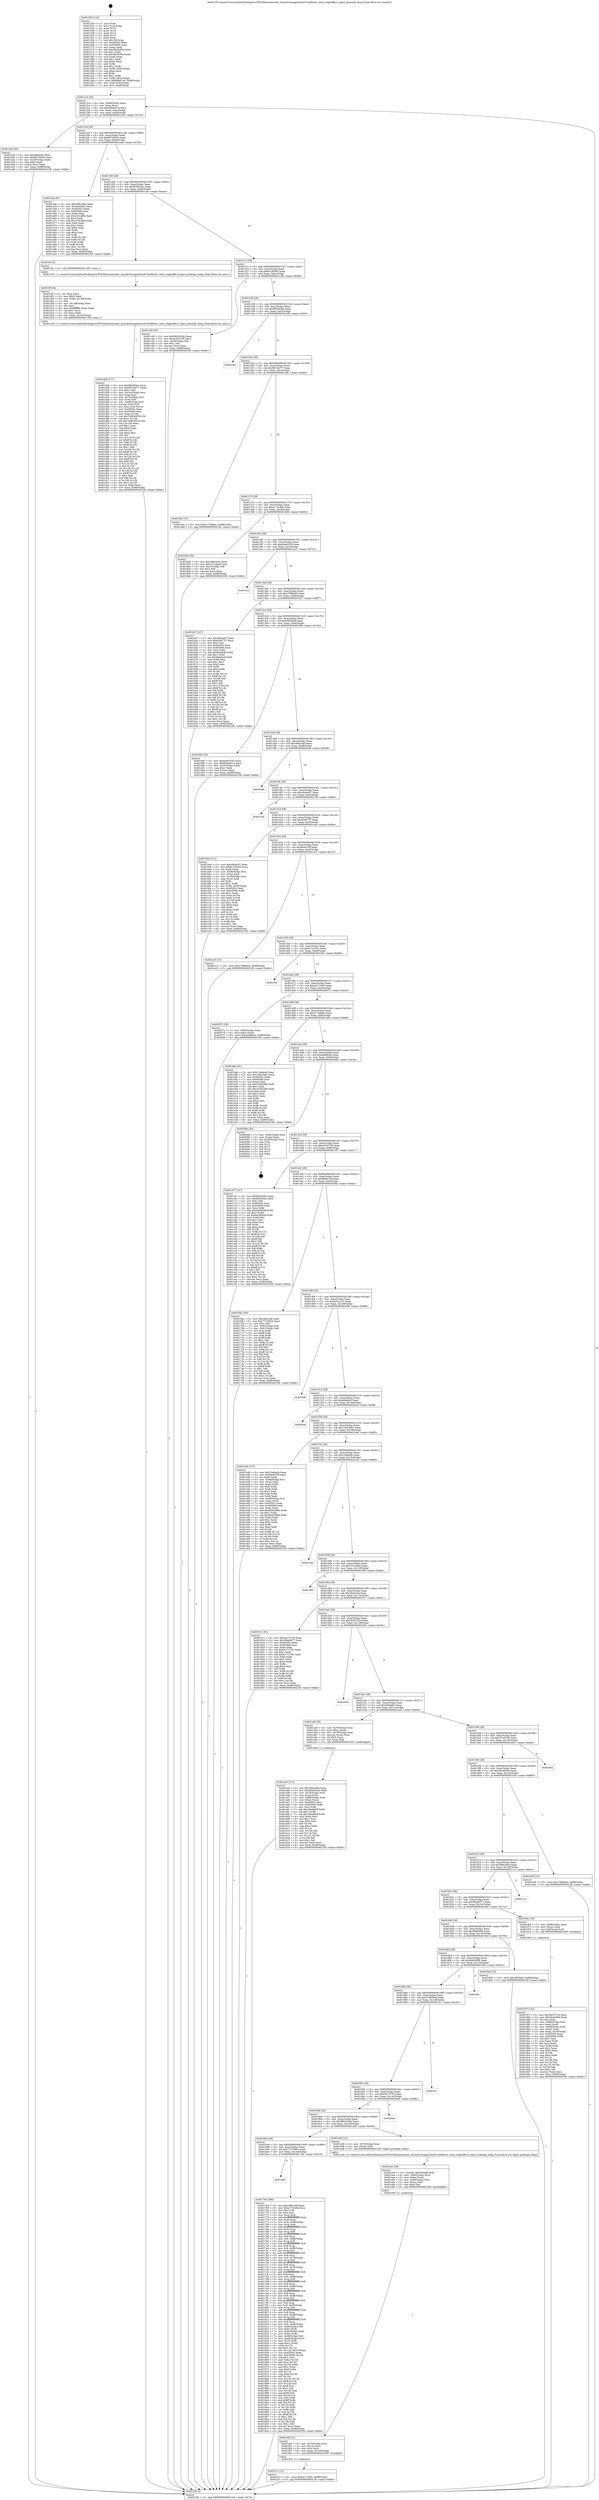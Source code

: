 digraph "0x401250" {
  label = "0x401250 (/mnt/c/Users/mathe/Desktop/tcc/POCII/binaries/extr_linuxdriversgpudrmi915selftests..intel_ringbuffer.h_inject_preempt_hang_Final-ollvm.out::main(0))"
  labelloc = "t"
  node[shape=record]

  Entry [label="",width=0.3,height=0.3,shape=circle,fillcolor=black,style=filled]
  "0x4012c4" [label="{
     0x4012c4 [32]\l
     | [instrs]\l
     &nbsp;&nbsp;0x4012c4 \<+6\>: mov -0x98(%rbp),%eax\l
     &nbsp;&nbsp;0x4012ca \<+2\>: mov %eax,%ecx\l
     &nbsp;&nbsp;0x4012cc \<+6\>: sub $0x826da014,%ecx\l
     &nbsp;&nbsp;0x4012d2 \<+6\>: mov %eax,-0xac(%rbp)\l
     &nbsp;&nbsp;0x4012d8 \<+6\>: mov %ecx,-0xb0(%rbp)\l
     &nbsp;&nbsp;0x4012de \<+6\>: je 0000000000401a30 \<main+0x7e0\>\l
  }"]
  "0x401a30" [label="{
     0x401a30 [30]\l
     | [instrs]\l
     &nbsp;&nbsp;0x401a30 \<+5\>: mov $0xa6ba6a2,%eax\l
     &nbsp;&nbsp;0x401a35 \<+5\>: mov $0x867d5624,%ecx\l
     &nbsp;&nbsp;0x401a3a \<+3\>: mov -0x30(%rbp),%edx\l
     &nbsp;&nbsp;0x401a3d \<+3\>: cmp $0x0,%edx\l
     &nbsp;&nbsp;0x401a40 \<+3\>: cmove %ecx,%eax\l
     &nbsp;&nbsp;0x401a43 \<+6\>: mov %eax,-0x98(%rbp)\l
     &nbsp;&nbsp;0x401a49 \<+5\>: jmp 00000000004021fb \<main+0xfab\>\l
  }"]
  "0x4012e4" [label="{
     0x4012e4 [28]\l
     | [instrs]\l
     &nbsp;&nbsp;0x4012e4 \<+5\>: jmp 00000000004012e9 \<main+0x99\>\l
     &nbsp;&nbsp;0x4012e9 \<+6\>: mov -0xac(%rbp),%eax\l
     &nbsp;&nbsp;0x4012ef \<+5\>: sub $0x867d5624,%eax\l
     &nbsp;&nbsp;0x4012f4 \<+6\>: mov %eax,-0xb4(%rbp)\l
     &nbsp;&nbsp;0x4012fa \<+6\>: je 0000000000401a4e \<main+0x7fe\>\l
  }"]
  Exit [label="",width=0.3,height=0.3,shape=circle,fillcolor=black,style=filled,peripheries=2]
  "0x401a4e" [label="{
     0x401a4e [91]\l
     | [instrs]\l
     &nbsp;&nbsp;0x401a4e \<+5\>: mov $0x396ca9de,%eax\l
     &nbsp;&nbsp;0x401a53 \<+5\>: mov $0x2fcbef42,%ecx\l
     &nbsp;&nbsp;0x401a58 \<+7\>: mov 0x40505c,%edx\l
     &nbsp;&nbsp;0x401a5f \<+7\>: mov 0x405060,%esi\l
     &nbsp;&nbsp;0x401a66 \<+2\>: mov %edx,%edi\l
     &nbsp;&nbsp;0x401a68 \<+6\>: sub $0x310c4f94,%edi\l
     &nbsp;&nbsp;0x401a6e \<+3\>: sub $0x1,%edi\l
     &nbsp;&nbsp;0x401a71 \<+6\>: add $0x310c4f94,%edi\l
     &nbsp;&nbsp;0x401a77 \<+3\>: imul %edi,%edx\l
     &nbsp;&nbsp;0x401a7a \<+3\>: and $0x1,%edx\l
     &nbsp;&nbsp;0x401a7d \<+3\>: cmp $0x0,%edx\l
     &nbsp;&nbsp;0x401a80 \<+4\>: sete %r8b\l
     &nbsp;&nbsp;0x401a84 \<+3\>: cmp $0xa,%esi\l
     &nbsp;&nbsp;0x401a87 \<+4\>: setl %r9b\l
     &nbsp;&nbsp;0x401a8b \<+3\>: mov %r8b,%r10b\l
     &nbsp;&nbsp;0x401a8e \<+3\>: and %r9b,%r10b\l
     &nbsp;&nbsp;0x401a91 \<+3\>: xor %r9b,%r8b\l
     &nbsp;&nbsp;0x401a94 \<+3\>: or %r8b,%r10b\l
     &nbsp;&nbsp;0x401a97 \<+4\>: test $0x1,%r10b\l
     &nbsp;&nbsp;0x401a9b \<+3\>: cmovne %ecx,%eax\l
     &nbsp;&nbsp;0x401a9e \<+6\>: mov %eax,-0x98(%rbp)\l
     &nbsp;&nbsp;0x401aa4 \<+5\>: jmp 00000000004021fb \<main+0xfab\>\l
  }"]
  "0x401300" [label="{
     0x401300 [28]\l
     | [instrs]\l
     &nbsp;&nbsp;0x401300 \<+5\>: jmp 0000000000401305 \<main+0xb5\>\l
     &nbsp;&nbsp;0x401305 \<+6\>: mov -0xac(%rbp),%eax\l
     &nbsp;&nbsp;0x40130b \<+5\>: sub $0x8c6425ac,%eax\l
     &nbsp;&nbsp;0x401310 \<+6\>: mov %eax,-0xb8(%rbp)\l
     &nbsp;&nbsp;0x401316 \<+6\>: je 0000000000401cfa \<main+0xaaa\>\l
  }"]
  "0x401f12" [label="{
     0x401f12 [15]\l
     | [instrs]\l
     &nbsp;&nbsp;0x401f12 \<+10\>: movl $0xe217c9a5,-0x98(%rbp)\l
     &nbsp;&nbsp;0x401f1c \<+5\>: jmp 00000000004021fb \<main+0xfab\>\l
  }"]
  "0x401cfa" [label="{
     0x401cfa [5]\l
     | [instrs]\l
     &nbsp;&nbsp;0x401cfa \<+5\>: call 0000000000401160 \<next_i\>\l
     | [calls]\l
     &nbsp;&nbsp;0x401160 \{1\} (/mnt/c/Users/mathe/Desktop/tcc/POCII/binaries/extr_linuxdriversgpudrmi915selftests..intel_ringbuffer.h_inject_preempt_hang_Final-ollvm.out::next_i)\l
  }"]
  "0x40131c" [label="{
     0x40131c [28]\l
     | [instrs]\l
     &nbsp;&nbsp;0x40131c \<+5\>: jmp 0000000000401321 \<main+0xd1\>\l
     &nbsp;&nbsp;0x401321 \<+6\>: mov -0xac(%rbp),%eax\l
     &nbsp;&nbsp;0x401327 \<+5\>: sub $0x8c70b305,%eax\l
     &nbsp;&nbsp;0x40132c \<+6\>: mov %eax,-0xbc(%rbp)\l
     &nbsp;&nbsp;0x401332 \<+6\>: je 0000000000401c49 \<main+0x9f9\>\l
  }"]
  "0x401efd" [label="{
     0x401efd [21]\l
     | [instrs]\l
     &nbsp;&nbsp;0x401efd \<+4\>: mov -0x70(%rbp),%rcx\l
     &nbsp;&nbsp;0x401f01 \<+3\>: mov (%rcx),%rcx\l
     &nbsp;&nbsp;0x401f04 \<+3\>: mov %rcx,%rdi\l
     &nbsp;&nbsp;0x401f07 \<+6\>: mov %eax,-0x150(%rbp)\l
     &nbsp;&nbsp;0x401f0d \<+5\>: call 0000000000401030 \<free@plt\>\l
     | [calls]\l
     &nbsp;&nbsp;0x401030 \{1\} (unknown)\l
  }"]
  "0x401c49" [label="{
     0x401c49 [30]\l
     | [instrs]\l
     &nbsp;&nbsp;0x401c49 \<+5\>: mov $0x580242bb,%eax\l
     &nbsp;&nbsp;0x401c4e \<+5\>: mov $0xec91b736,%ecx\l
     &nbsp;&nbsp;0x401c53 \<+3\>: mov -0x29(%rbp),%dl\l
     &nbsp;&nbsp;0x401c56 \<+3\>: test $0x1,%dl\l
     &nbsp;&nbsp;0x401c59 \<+3\>: cmovne %ecx,%eax\l
     &nbsp;&nbsp;0x401c5c \<+6\>: mov %eax,-0x98(%rbp)\l
     &nbsp;&nbsp;0x401c62 \<+5\>: jmp 00000000004021fb \<main+0xfab\>\l
  }"]
  "0x401338" [label="{
     0x401338 [28]\l
     | [instrs]\l
     &nbsp;&nbsp;0x401338 \<+5\>: jmp 000000000040133d \<main+0xed\>\l
     &nbsp;&nbsp;0x40133d \<+6\>: mov -0xac(%rbp),%eax\l
     &nbsp;&nbsp;0x401343 \<+5\>: sub $0x8f0292be,%eax\l
     &nbsp;&nbsp;0x401348 \<+6\>: mov %eax,-0xc0(%rbp)\l
     &nbsp;&nbsp;0x40134e \<+6\>: je 0000000000402180 \<main+0xf30\>\l
  }"]
  "0x401ee0" [label="{
     0x401ee0 [29]\l
     | [instrs]\l
     &nbsp;&nbsp;0x401ee0 \<+10\>: movabs $0x4030d6,%rdi\l
     &nbsp;&nbsp;0x401eea \<+4\>: mov -0x60(%rbp),%rcx\l
     &nbsp;&nbsp;0x401eee \<+2\>: mov %eax,(%rcx)\l
     &nbsp;&nbsp;0x401ef0 \<+4\>: mov -0x60(%rbp),%rcx\l
     &nbsp;&nbsp;0x401ef4 \<+2\>: mov (%rcx),%esi\l
     &nbsp;&nbsp;0x401ef6 \<+2\>: mov $0x0,%al\l
     &nbsp;&nbsp;0x401ef8 \<+5\>: call 0000000000401040 \<printf@plt\>\l
     | [calls]\l
     &nbsp;&nbsp;0x401040 \{1\} (unknown)\l
  }"]
  "0x402180" [label="{
     0x402180\l
  }", style=dashed]
  "0x401354" [label="{
     0x401354 [28]\l
     | [instrs]\l
     &nbsp;&nbsp;0x401354 \<+5\>: jmp 0000000000401359 \<main+0x109\>\l
     &nbsp;&nbsp;0x401359 \<+6\>: mov -0xac(%rbp),%eax\l
     &nbsp;&nbsp;0x40135f \<+5\>: sub $0x987cb077,%eax\l
     &nbsp;&nbsp;0x401364 \<+6\>: mov %eax,-0xc4(%rbp)\l
     &nbsp;&nbsp;0x40136a \<+6\>: je 0000000000401ddc \<main+0xb8c\>\l
  }"]
  "0x401d2b" [label="{
     0x401d2b [177]\l
     | [instrs]\l
     &nbsp;&nbsp;0x401d2b \<+5\>: mov $0x8f0292be,%ecx\l
     &nbsp;&nbsp;0x401d30 \<+5\>: mov $0x987cb077,%edx\l
     &nbsp;&nbsp;0x401d35 \<+3\>: mov $0x1,%dil\l
     &nbsp;&nbsp;0x401d38 \<+6\>: mov -0x14c(%rbp),%esi\l
     &nbsp;&nbsp;0x401d3e \<+3\>: imul %eax,%esi\l
     &nbsp;&nbsp;0x401d41 \<+4\>: mov -0x70(%rbp),%r8\l
     &nbsp;&nbsp;0x401d45 \<+3\>: mov (%r8),%r8\l
     &nbsp;&nbsp;0x401d48 \<+4\>: mov -0x68(%rbp),%r9\l
     &nbsp;&nbsp;0x401d4c \<+3\>: movslq (%r9),%r9\l
     &nbsp;&nbsp;0x401d4f \<+4\>: mov %esi,(%r8,%r9,4)\l
     &nbsp;&nbsp;0x401d53 \<+7\>: mov 0x40505c,%eax\l
     &nbsp;&nbsp;0x401d5a \<+7\>: mov 0x405060,%esi\l
     &nbsp;&nbsp;0x401d61 \<+3\>: mov %eax,%r10d\l
     &nbsp;&nbsp;0x401d64 \<+7\>: sub $0x7e8fc49f,%r10d\l
     &nbsp;&nbsp;0x401d6b \<+4\>: sub $0x1,%r10d\l
     &nbsp;&nbsp;0x401d6f \<+7\>: add $0x7e8fc49f,%r10d\l
     &nbsp;&nbsp;0x401d76 \<+4\>: imul %r10d,%eax\l
     &nbsp;&nbsp;0x401d7a \<+3\>: and $0x1,%eax\l
     &nbsp;&nbsp;0x401d7d \<+3\>: cmp $0x0,%eax\l
     &nbsp;&nbsp;0x401d80 \<+4\>: sete %r11b\l
     &nbsp;&nbsp;0x401d84 \<+3\>: cmp $0xa,%esi\l
     &nbsp;&nbsp;0x401d87 \<+3\>: setl %bl\l
     &nbsp;&nbsp;0x401d8a \<+3\>: mov %r11b,%r14b\l
     &nbsp;&nbsp;0x401d8d \<+4\>: xor $0xff,%r14b\l
     &nbsp;&nbsp;0x401d91 \<+3\>: mov %bl,%r15b\l
     &nbsp;&nbsp;0x401d94 \<+4\>: xor $0xff,%r15b\l
     &nbsp;&nbsp;0x401d98 \<+4\>: xor $0x1,%dil\l
     &nbsp;&nbsp;0x401d9c \<+3\>: mov %r14b,%r12b\l
     &nbsp;&nbsp;0x401d9f \<+4\>: and $0xff,%r12b\l
     &nbsp;&nbsp;0x401da3 \<+3\>: and %dil,%r11b\l
     &nbsp;&nbsp;0x401da6 \<+3\>: mov %r15b,%r13b\l
     &nbsp;&nbsp;0x401da9 \<+4\>: and $0xff,%r13b\l
     &nbsp;&nbsp;0x401dad \<+3\>: and %dil,%bl\l
     &nbsp;&nbsp;0x401db0 \<+3\>: or %r11b,%r12b\l
     &nbsp;&nbsp;0x401db3 \<+3\>: or %bl,%r13b\l
     &nbsp;&nbsp;0x401db6 \<+3\>: xor %r13b,%r12b\l
     &nbsp;&nbsp;0x401db9 \<+3\>: or %r15b,%r14b\l
     &nbsp;&nbsp;0x401dbc \<+4\>: xor $0xff,%r14b\l
     &nbsp;&nbsp;0x401dc0 \<+4\>: or $0x1,%dil\l
     &nbsp;&nbsp;0x401dc4 \<+3\>: and %dil,%r14b\l
     &nbsp;&nbsp;0x401dc7 \<+3\>: or %r14b,%r12b\l
     &nbsp;&nbsp;0x401dca \<+4\>: test $0x1,%r12b\l
     &nbsp;&nbsp;0x401dce \<+3\>: cmovne %edx,%ecx\l
     &nbsp;&nbsp;0x401dd1 \<+6\>: mov %ecx,-0x98(%rbp)\l
     &nbsp;&nbsp;0x401dd7 \<+5\>: jmp 00000000004021fb \<main+0xfab\>\l
  }"]
  "0x401ddc" [label="{
     0x401ddc [15]\l
     | [instrs]\l
     &nbsp;&nbsp;0x401ddc \<+10\>: movl $0xe77ddbdc,-0x98(%rbp)\l
     &nbsp;&nbsp;0x401de6 \<+5\>: jmp 00000000004021fb \<main+0xfab\>\l
  }"]
  "0x401370" [label="{
     0x401370 [28]\l
     | [instrs]\l
     &nbsp;&nbsp;0x401370 \<+5\>: jmp 0000000000401375 \<main+0x125\>\l
     &nbsp;&nbsp;0x401375 \<+6\>: mov -0xac(%rbp),%eax\l
     &nbsp;&nbsp;0x40137b \<+5\>: sub $0xa170c49e,%eax\l
     &nbsp;&nbsp;0x401380 \<+6\>: mov %eax,-0xc8(%rbp)\l
     &nbsp;&nbsp;0x401386 \<+6\>: je 00000000004018d2 \<main+0x682\>\l
  }"]
  "0x401cff" [label="{
     0x401cff [44]\l
     | [instrs]\l
     &nbsp;&nbsp;0x401cff \<+2\>: xor %ecx,%ecx\l
     &nbsp;&nbsp;0x401d01 \<+5\>: mov $0x2,%edx\l
     &nbsp;&nbsp;0x401d06 \<+6\>: mov %edx,-0x148(%rbp)\l
     &nbsp;&nbsp;0x401d0c \<+1\>: cltd\l
     &nbsp;&nbsp;0x401d0d \<+6\>: mov -0x148(%rbp),%esi\l
     &nbsp;&nbsp;0x401d13 \<+2\>: idiv %esi\l
     &nbsp;&nbsp;0x401d15 \<+6\>: imul $0xfffffffe,%edx,%edx\l
     &nbsp;&nbsp;0x401d1b \<+3\>: sub $0x1,%ecx\l
     &nbsp;&nbsp;0x401d1e \<+2\>: sub %ecx,%edx\l
     &nbsp;&nbsp;0x401d20 \<+6\>: mov %edx,-0x14c(%rbp)\l
     &nbsp;&nbsp;0x401d26 \<+5\>: call 0000000000401160 \<next_i\>\l
     | [calls]\l
     &nbsp;&nbsp;0x401160 \{1\} (/mnt/c/Users/mathe/Desktop/tcc/POCII/binaries/extr_linuxdriversgpudrmi915selftests..intel_ringbuffer.h_inject_preempt_hang_Final-ollvm.out::next_i)\l
  }"]
  "0x4018d2" [label="{
     0x4018d2 [30]\l
     | [instrs]\l
     &nbsp;&nbsp;0x4018d2 \<+5\>: mov $0x1fb4ce3a,%eax\l
     &nbsp;&nbsp;0x4018d7 \<+5\>: mov $0x1b7cada2,%ecx\l
     &nbsp;&nbsp;0x4018dc \<+3\>: mov -0x31(%rbp),%dl\l
     &nbsp;&nbsp;0x4018df \<+3\>: test $0x1,%dl\l
     &nbsp;&nbsp;0x4018e2 \<+3\>: cmovne %ecx,%eax\l
     &nbsp;&nbsp;0x4018e5 \<+6\>: mov %eax,-0x98(%rbp)\l
     &nbsp;&nbsp;0x4018eb \<+5\>: jmp 00000000004021fb \<main+0xfab\>\l
  }"]
  "0x40138c" [label="{
     0x40138c [28]\l
     | [instrs]\l
     &nbsp;&nbsp;0x40138c \<+5\>: jmp 0000000000401391 \<main+0x141\>\l
     &nbsp;&nbsp;0x401391 \<+6\>: mov -0xac(%rbp),%eax\l
     &nbsp;&nbsp;0x401397 \<+5\>: sub $0xac8e3330,%eax\l
     &nbsp;&nbsp;0x40139c \<+6\>: mov %eax,-0xcc(%rbp)\l
     &nbsp;&nbsp;0x4013a2 \<+6\>: je 0000000000401a12 \<main+0x7c2\>\l
  }"]
  "0x401ac6" [label="{
     0x401ac6 [114]\l
     | [instrs]\l
     &nbsp;&nbsp;0x401ac6 \<+5\>: mov $0x396ca9de,%ecx\l
     &nbsp;&nbsp;0x401acb \<+5\>: mov $0x38cb6424,%edx\l
     &nbsp;&nbsp;0x401ad0 \<+4\>: mov -0x70(%rbp),%rdi\l
     &nbsp;&nbsp;0x401ad4 \<+3\>: mov %rax,(%rdi)\l
     &nbsp;&nbsp;0x401ad7 \<+4\>: mov -0x68(%rbp),%rax\l
     &nbsp;&nbsp;0x401adb \<+6\>: movl $0x0,(%rax)\l
     &nbsp;&nbsp;0x401ae1 \<+7\>: mov 0x40505c,%esi\l
     &nbsp;&nbsp;0x401ae8 \<+8\>: mov 0x405060,%r8d\l
     &nbsp;&nbsp;0x401af0 \<+3\>: mov %esi,%r9d\l
     &nbsp;&nbsp;0x401af3 \<+7\>: add $0x18ee840f,%r9d\l
     &nbsp;&nbsp;0x401afa \<+4\>: sub $0x1,%r9d\l
     &nbsp;&nbsp;0x401afe \<+7\>: sub $0x18ee840f,%r9d\l
     &nbsp;&nbsp;0x401b05 \<+4\>: imul %r9d,%esi\l
     &nbsp;&nbsp;0x401b09 \<+3\>: and $0x1,%esi\l
     &nbsp;&nbsp;0x401b0c \<+3\>: cmp $0x0,%esi\l
     &nbsp;&nbsp;0x401b0f \<+4\>: sete %r10b\l
     &nbsp;&nbsp;0x401b13 \<+4\>: cmp $0xa,%r8d\l
     &nbsp;&nbsp;0x401b17 \<+4\>: setl %r11b\l
     &nbsp;&nbsp;0x401b1b \<+3\>: mov %r10b,%bl\l
     &nbsp;&nbsp;0x401b1e \<+3\>: and %r11b,%bl\l
     &nbsp;&nbsp;0x401b21 \<+3\>: xor %r11b,%r10b\l
     &nbsp;&nbsp;0x401b24 \<+3\>: or %r10b,%bl\l
     &nbsp;&nbsp;0x401b27 \<+3\>: test $0x1,%bl\l
     &nbsp;&nbsp;0x401b2a \<+3\>: cmovne %edx,%ecx\l
     &nbsp;&nbsp;0x401b2d \<+6\>: mov %ecx,-0x98(%rbp)\l
     &nbsp;&nbsp;0x401b33 \<+5\>: jmp 00000000004021fb \<main+0xfab\>\l
  }"]
  "0x401a12" [label="{
     0x401a12\l
  }", style=dashed]
  "0x4013a8" [label="{
     0x4013a8 [28]\l
     | [instrs]\l
     &nbsp;&nbsp;0x4013a8 \<+5\>: jmp 00000000004013ad \<main+0x15d\>\l
     &nbsp;&nbsp;0x4013ad \<+6\>: mov -0xac(%rbp),%eax\l
     &nbsp;&nbsp;0x4013b3 \<+5\>: sub $0xc7886a04,%eax\l
     &nbsp;&nbsp;0x4013b8 \<+6\>: mov %eax,-0xd0(%rbp)\l
     &nbsp;&nbsp;0x4013be \<+6\>: je 0000000000401b47 \<main+0x8f7\>\l
  }"]
  "0x40197f" [label="{
     0x40197f [102]\l
     | [instrs]\l
     &nbsp;&nbsp;0x40197f \<+5\>: mov $0x54e75735,%ecx\l
     &nbsp;&nbsp;0x401984 \<+5\>: mov $0x48afe568,%edx\l
     &nbsp;&nbsp;0x401989 \<+2\>: xor %esi,%esi\l
     &nbsp;&nbsp;0x40198b \<+4\>: mov -0x80(%rbp),%rdi\l
     &nbsp;&nbsp;0x40198f \<+2\>: mov %eax,(%rdi)\l
     &nbsp;&nbsp;0x401991 \<+4\>: mov -0x80(%rbp),%rdi\l
     &nbsp;&nbsp;0x401995 \<+2\>: mov (%rdi),%eax\l
     &nbsp;&nbsp;0x401997 \<+3\>: mov %eax,-0x30(%rbp)\l
     &nbsp;&nbsp;0x40199a \<+7\>: mov 0x40505c,%eax\l
     &nbsp;&nbsp;0x4019a1 \<+8\>: mov 0x405060,%r8d\l
     &nbsp;&nbsp;0x4019a9 \<+3\>: sub $0x1,%esi\l
     &nbsp;&nbsp;0x4019ac \<+3\>: mov %eax,%r9d\l
     &nbsp;&nbsp;0x4019af \<+3\>: add %esi,%r9d\l
     &nbsp;&nbsp;0x4019b2 \<+4\>: imul %r9d,%eax\l
     &nbsp;&nbsp;0x4019b6 \<+3\>: and $0x1,%eax\l
     &nbsp;&nbsp;0x4019b9 \<+3\>: cmp $0x0,%eax\l
     &nbsp;&nbsp;0x4019bc \<+4\>: sete %r10b\l
     &nbsp;&nbsp;0x4019c0 \<+4\>: cmp $0xa,%r8d\l
     &nbsp;&nbsp;0x4019c4 \<+4\>: setl %r11b\l
     &nbsp;&nbsp;0x4019c8 \<+3\>: mov %r10b,%bl\l
     &nbsp;&nbsp;0x4019cb \<+3\>: and %r11b,%bl\l
     &nbsp;&nbsp;0x4019ce \<+3\>: xor %r11b,%r10b\l
     &nbsp;&nbsp;0x4019d1 \<+3\>: or %r10b,%bl\l
     &nbsp;&nbsp;0x4019d4 \<+3\>: test $0x1,%bl\l
     &nbsp;&nbsp;0x4019d7 \<+3\>: cmovne %edx,%ecx\l
     &nbsp;&nbsp;0x4019da \<+6\>: mov %ecx,-0x98(%rbp)\l
     &nbsp;&nbsp;0x4019e0 \<+5\>: jmp 00000000004021fb \<main+0xfab\>\l
  }"]
  "0x401b47" [label="{
     0x401b47 [147]\l
     | [instrs]\l
     &nbsp;&nbsp;0x401b47 \<+5\>: mov $0xcfe0ac67,%eax\l
     &nbsp;&nbsp;0x401b4c \<+5\>: mov $0xd2fe77f7,%ecx\l
     &nbsp;&nbsp;0x401b51 \<+2\>: mov $0x1,%dl\l
     &nbsp;&nbsp;0x401b53 \<+7\>: mov 0x40505c,%esi\l
     &nbsp;&nbsp;0x401b5a \<+7\>: mov 0x405060,%edi\l
     &nbsp;&nbsp;0x401b61 \<+3\>: mov %esi,%r8d\l
     &nbsp;&nbsp;0x401b64 \<+7\>: add $0xfdee6cef,%r8d\l
     &nbsp;&nbsp;0x401b6b \<+4\>: sub $0x1,%r8d\l
     &nbsp;&nbsp;0x401b6f \<+7\>: sub $0xfdee6cef,%r8d\l
     &nbsp;&nbsp;0x401b76 \<+4\>: imul %r8d,%esi\l
     &nbsp;&nbsp;0x401b7a \<+3\>: and $0x1,%esi\l
     &nbsp;&nbsp;0x401b7d \<+3\>: cmp $0x0,%esi\l
     &nbsp;&nbsp;0x401b80 \<+4\>: sete %r9b\l
     &nbsp;&nbsp;0x401b84 \<+3\>: cmp $0xa,%edi\l
     &nbsp;&nbsp;0x401b87 \<+4\>: setl %r10b\l
     &nbsp;&nbsp;0x401b8b \<+3\>: mov %r9b,%r11b\l
     &nbsp;&nbsp;0x401b8e \<+4\>: xor $0xff,%r11b\l
     &nbsp;&nbsp;0x401b92 \<+3\>: mov %r10b,%bl\l
     &nbsp;&nbsp;0x401b95 \<+3\>: xor $0xff,%bl\l
     &nbsp;&nbsp;0x401b98 \<+3\>: xor $0x1,%dl\l
     &nbsp;&nbsp;0x401b9b \<+3\>: mov %r11b,%r14b\l
     &nbsp;&nbsp;0x401b9e \<+4\>: and $0xff,%r14b\l
     &nbsp;&nbsp;0x401ba2 \<+3\>: and %dl,%r9b\l
     &nbsp;&nbsp;0x401ba5 \<+3\>: mov %bl,%r15b\l
     &nbsp;&nbsp;0x401ba8 \<+4\>: and $0xff,%r15b\l
     &nbsp;&nbsp;0x401bac \<+3\>: and %dl,%r10b\l
     &nbsp;&nbsp;0x401baf \<+3\>: or %r9b,%r14b\l
     &nbsp;&nbsp;0x401bb2 \<+3\>: or %r10b,%r15b\l
     &nbsp;&nbsp;0x401bb5 \<+3\>: xor %r15b,%r14b\l
     &nbsp;&nbsp;0x401bb8 \<+3\>: or %bl,%r11b\l
     &nbsp;&nbsp;0x401bbb \<+4\>: xor $0xff,%r11b\l
     &nbsp;&nbsp;0x401bbf \<+3\>: or $0x1,%dl\l
     &nbsp;&nbsp;0x401bc2 \<+3\>: and %dl,%r11b\l
     &nbsp;&nbsp;0x401bc5 \<+3\>: or %r11b,%r14b\l
     &nbsp;&nbsp;0x401bc8 \<+4\>: test $0x1,%r14b\l
     &nbsp;&nbsp;0x401bcc \<+3\>: cmovne %ecx,%eax\l
     &nbsp;&nbsp;0x401bcf \<+6\>: mov %eax,-0x98(%rbp)\l
     &nbsp;&nbsp;0x401bd5 \<+5\>: jmp 00000000004021fb \<main+0xfab\>\l
  }"]
  "0x4013c4" [label="{
     0x4013c4 [28]\l
     | [instrs]\l
     &nbsp;&nbsp;0x4013c4 \<+5\>: jmp 00000000004013c9 \<main+0x179\>\l
     &nbsp;&nbsp;0x4013c9 \<+6\>: mov -0xac(%rbp),%eax\l
     &nbsp;&nbsp;0x4013cf \<+5\>: sub $0xc8f2f4e9,%eax\l
     &nbsp;&nbsp;0x4013d4 \<+6\>: mov %eax,-0xd4(%rbp)\l
     &nbsp;&nbsp;0x4013da \<+6\>: je 00000000004019f4 \<main+0x7a4\>\l
  }"]
  "0x4016f0" [label="{
     0x4016f0\l
  }", style=dashed]
  "0x4019f4" [label="{
     0x4019f4 [30]\l
     | [instrs]\l
     &nbsp;&nbsp;0x4019f4 \<+5\>: mov $0xac8e3330,%eax\l
     &nbsp;&nbsp;0x4019f9 \<+5\>: mov $0x826da014,%ecx\l
     &nbsp;&nbsp;0x4019fe \<+3\>: mov -0x30(%rbp),%edx\l
     &nbsp;&nbsp;0x401a01 \<+3\>: cmp $0x1,%edx\l
     &nbsp;&nbsp;0x401a04 \<+3\>: cmovl %ecx,%eax\l
     &nbsp;&nbsp;0x401a07 \<+6\>: mov %eax,-0x98(%rbp)\l
     &nbsp;&nbsp;0x401a0d \<+5\>: jmp 00000000004021fb \<main+0xfab\>\l
  }"]
  "0x4013e0" [label="{
     0x4013e0 [28]\l
     | [instrs]\l
     &nbsp;&nbsp;0x4013e0 \<+5\>: jmp 00000000004013e5 \<main+0x195\>\l
     &nbsp;&nbsp;0x4013e5 \<+6\>: mov -0xac(%rbp),%eax\l
     &nbsp;&nbsp;0x4013eb \<+5\>: sub $0xc9fa1d4f,%eax\l
     &nbsp;&nbsp;0x4013f0 \<+6\>: mov %eax,-0xd8(%rbp)\l
     &nbsp;&nbsp;0x4013f6 \<+6\>: je 00000000004020a6 \<main+0xe56\>\l
  }"]
  "0x401764" [label="{
     0x401764 [366]\l
     | [instrs]\l
     &nbsp;&nbsp;0x401764 \<+5\>: mov $0xc9fa1d4f,%eax\l
     &nbsp;&nbsp;0x401769 \<+5\>: mov $0xa170c49e,%ecx\l
     &nbsp;&nbsp;0x40176e \<+2\>: mov $0x1,%dl\l
     &nbsp;&nbsp;0x401770 \<+2\>: xor %esi,%esi\l
     &nbsp;&nbsp;0x401772 \<+3\>: mov %rsp,%rdi\l
     &nbsp;&nbsp;0x401775 \<+4\>: add $0xfffffffffffffff0,%rdi\l
     &nbsp;&nbsp;0x401779 \<+3\>: mov %rdi,%rsp\l
     &nbsp;&nbsp;0x40177c \<+7\>: mov %rdi,-0x90(%rbp)\l
     &nbsp;&nbsp;0x401783 \<+3\>: mov %rsp,%rdi\l
     &nbsp;&nbsp;0x401786 \<+4\>: add $0xfffffffffffffff0,%rdi\l
     &nbsp;&nbsp;0x40178a \<+3\>: mov %rdi,%rsp\l
     &nbsp;&nbsp;0x40178d \<+3\>: mov %rsp,%r8\l
     &nbsp;&nbsp;0x401790 \<+4\>: add $0xfffffffffffffff0,%r8\l
     &nbsp;&nbsp;0x401794 \<+3\>: mov %r8,%rsp\l
     &nbsp;&nbsp;0x401797 \<+7\>: mov %r8,-0x88(%rbp)\l
     &nbsp;&nbsp;0x40179e \<+3\>: mov %rsp,%r8\l
     &nbsp;&nbsp;0x4017a1 \<+4\>: add $0xfffffffffffffff0,%r8\l
     &nbsp;&nbsp;0x4017a5 \<+3\>: mov %r8,%rsp\l
     &nbsp;&nbsp;0x4017a8 \<+4\>: mov %r8,-0x80(%rbp)\l
     &nbsp;&nbsp;0x4017ac \<+3\>: mov %rsp,%r8\l
     &nbsp;&nbsp;0x4017af \<+4\>: add $0xfffffffffffffff0,%r8\l
     &nbsp;&nbsp;0x4017b3 \<+3\>: mov %r8,%rsp\l
     &nbsp;&nbsp;0x4017b6 \<+4\>: mov %r8,-0x78(%rbp)\l
     &nbsp;&nbsp;0x4017ba \<+3\>: mov %rsp,%r8\l
     &nbsp;&nbsp;0x4017bd \<+4\>: add $0xfffffffffffffff0,%r8\l
     &nbsp;&nbsp;0x4017c1 \<+3\>: mov %r8,%rsp\l
     &nbsp;&nbsp;0x4017c4 \<+4\>: mov %r8,-0x70(%rbp)\l
     &nbsp;&nbsp;0x4017c8 \<+3\>: mov %rsp,%r8\l
     &nbsp;&nbsp;0x4017cb \<+4\>: add $0xfffffffffffffff0,%r8\l
     &nbsp;&nbsp;0x4017cf \<+3\>: mov %r8,%rsp\l
     &nbsp;&nbsp;0x4017d2 \<+4\>: mov %r8,-0x68(%rbp)\l
     &nbsp;&nbsp;0x4017d6 \<+3\>: mov %rsp,%r8\l
     &nbsp;&nbsp;0x4017d9 \<+4\>: add $0xfffffffffffffff0,%r8\l
     &nbsp;&nbsp;0x4017dd \<+3\>: mov %r8,%rsp\l
     &nbsp;&nbsp;0x4017e0 \<+4\>: mov %r8,-0x60(%rbp)\l
     &nbsp;&nbsp;0x4017e4 \<+3\>: mov %rsp,%r8\l
     &nbsp;&nbsp;0x4017e7 \<+4\>: add $0xfffffffffffffff0,%r8\l
     &nbsp;&nbsp;0x4017eb \<+3\>: mov %r8,%rsp\l
     &nbsp;&nbsp;0x4017ee \<+4\>: mov %r8,-0x58(%rbp)\l
     &nbsp;&nbsp;0x4017f2 \<+3\>: mov %rsp,%r8\l
     &nbsp;&nbsp;0x4017f5 \<+4\>: add $0xfffffffffffffff0,%r8\l
     &nbsp;&nbsp;0x4017f9 \<+3\>: mov %r8,%rsp\l
     &nbsp;&nbsp;0x4017fc \<+4\>: mov %r8,-0x50(%rbp)\l
     &nbsp;&nbsp;0x401800 \<+3\>: mov %rsp,%r8\l
     &nbsp;&nbsp;0x401803 \<+4\>: add $0xfffffffffffffff0,%r8\l
     &nbsp;&nbsp;0x401807 \<+3\>: mov %r8,%rsp\l
     &nbsp;&nbsp;0x40180a \<+4\>: mov %r8,-0x48(%rbp)\l
     &nbsp;&nbsp;0x40180e \<+3\>: mov %rsp,%r8\l
     &nbsp;&nbsp;0x401811 \<+4\>: add $0xfffffffffffffff0,%r8\l
     &nbsp;&nbsp;0x401815 \<+3\>: mov %r8,%rsp\l
     &nbsp;&nbsp;0x401818 \<+4\>: mov %r8,-0x40(%rbp)\l
     &nbsp;&nbsp;0x40181c \<+7\>: mov -0x90(%rbp),%r8\l
     &nbsp;&nbsp;0x401823 \<+7\>: movl $0x0,(%r8)\l
     &nbsp;&nbsp;0x40182a \<+7\>: mov -0x9c(%rbp),%r9d\l
     &nbsp;&nbsp;0x401831 \<+3\>: mov %r9d,(%rdi)\l
     &nbsp;&nbsp;0x401834 \<+7\>: mov -0x88(%rbp),%r8\l
     &nbsp;&nbsp;0x40183b \<+7\>: mov -0xa8(%rbp),%r10\l
     &nbsp;&nbsp;0x401842 \<+3\>: mov %r10,(%r8)\l
     &nbsp;&nbsp;0x401845 \<+3\>: cmpl $0x2,(%rdi)\l
     &nbsp;&nbsp;0x401848 \<+4\>: setne %r11b\l
     &nbsp;&nbsp;0x40184c \<+4\>: and $0x1,%r11b\l
     &nbsp;&nbsp;0x401850 \<+4\>: mov %r11b,-0x31(%rbp)\l
     &nbsp;&nbsp;0x401854 \<+7\>: mov 0x40505c,%ebx\l
     &nbsp;&nbsp;0x40185b \<+8\>: mov 0x405060,%r14d\l
     &nbsp;&nbsp;0x401863 \<+3\>: sub $0x1,%esi\l
     &nbsp;&nbsp;0x401866 \<+3\>: mov %ebx,%r15d\l
     &nbsp;&nbsp;0x401869 \<+3\>: add %esi,%r15d\l
     &nbsp;&nbsp;0x40186c \<+4\>: imul %r15d,%ebx\l
     &nbsp;&nbsp;0x401870 \<+3\>: and $0x1,%ebx\l
     &nbsp;&nbsp;0x401873 \<+3\>: cmp $0x0,%ebx\l
     &nbsp;&nbsp;0x401876 \<+4\>: sete %r11b\l
     &nbsp;&nbsp;0x40187a \<+4\>: cmp $0xa,%r14d\l
     &nbsp;&nbsp;0x40187e \<+4\>: setl %r12b\l
     &nbsp;&nbsp;0x401882 \<+3\>: mov %r11b,%r13b\l
     &nbsp;&nbsp;0x401885 \<+4\>: xor $0xff,%r13b\l
     &nbsp;&nbsp;0x401889 \<+3\>: mov %r12b,%sil\l
     &nbsp;&nbsp;0x40188c \<+4\>: xor $0xff,%sil\l
     &nbsp;&nbsp;0x401890 \<+3\>: xor $0x1,%dl\l
     &nbsp;&nbsp;0x401893 \<+3\>: mov %r13b,%dil\l
     &nbsp;&nbsp;0x401896 \<+4\>: and $0xff,%dil\l
     &nbsp;&nbsp;0x40189a \<+3\>: and %dl,%r11b\l
     &nbsp;&nbsp;0x40189d \<+3\>: mov %sil,%r8b\l
     &nbsp;&nbsp;0x4018a0 \<+4\>: and $0xff,%r8b\l
     &nbsp;&nbsp;0x4018a4 \<+3\>: and %dl,%r12b\l
     &nbsp;&nbsp;0x4018a7 \<+3\>: or %r11b,%dil\l
     &nbsp;&nbsp;0x4018aa \<+3\>: or %r12b,%r8b\l
     &nbsp;&nbsp;0x4018ad \<+3\>: xor %r8b,%dil\l
     &nbsp;&nbsp;0x4018b0 \<+3\>: or %sil,%r13b\l
     &nbsp;&nbsp;0x4018b3 \<+4\>: xor $0xff,%r13b\l
     &nbsp;&nbsp;0x4018b7 \<+3\>: or $0x1,%dl\l
     &nbsp;&nbsp;0x4018ba \<+3\>: and %dl,%r13b\l
     &nbsp;&nbsp;0x4018bd \<+3\>: or %r13b,%dil\l
     &nbsp;&nbsp;0x4018c0 \<+4\>: test $0x1,%dil\l
     &nbsp;&nbsp;0x4018c4 \<+3\>: cmovne %ecx,%eax\l
     &nbsp;&nbsp;0x4018c7 \<+6\>: mov %eax,-0x98(%rbp)\l
     &nbsp;&nbsp;0x4018cd \<+5\>: jmp 00000000004021fb \<main+0xfab\>\l
  }"]
  "0x4020a6" [label="{
     0x4020a6\l
  }", style=dashed]
  "0x4013fc" [label="{
     0x4013fc [28]\l
     | [instrs]\l
     &nbsp;&nbsp;0x4013fc \<+5\>: jmp 0000000000401401 \<main+0x1b1\>\l
     &nbsp;&nbsp;0x401401 \<+6\>: mov -0xac(%rbp),%eax\l
     &nbsp;&nbsp;0x401407 \<+5\>: sub $0xcfe0ac67,%eax\l
     &nbsp;&nbsp;0x40140c \<+6\>: mov %eax,-0xdc(%rbp)\l
     &nbsp;&nbsp;0x401412 \<+6\>: je 000000000040215b \<main+0xf0b\>\l
  }"]
  "0x4016d4" [label="{
     0x4016d4 [28]\l
     | [instrs]\l
     &nbsp;&nbsp;0x4016d4 \<+5\>: jmp 00000000004016d9 \<main+0x489\>\l
     &nbsp;&nbsp;0x4016d9 \<+6\>: mov -0xac(%rbp),%eax\l
     &nbsp;&nbsp;0x4016df \<+5\>: sub $0x773700b4,%eax\l
     &nbsp;&nbsp;0x4016e4 \<+6\>: mov %eax,-0x144(%rbp)\l
     &nbsp;&nbsp;0x4016ea \<+6\>: je 0000000000401764 \<main+0x514\>\l
  }"]
  "0x40215b" [label="{
     0x40215b\l
  }", style=dashed]
  "0x401418" [label="{
     0x401418 [28]\l
     | [instrs]\l
     &nbsp;&nbsp;0x401418 \<+5\>: jmp 000000000040141d \<main+0x1cd\>\l
     &nbsp;&nbsp;0x40141d \<+6\>: mov -0xac(%rbp),%eax\l
     &nbsp;&nbsp;0x401423 \<+5\>: sub $0xd2fe77f7,%eax\l
     &nbsp;&nbsp;0x401428 \<+6\>: mov %eax,-0xe0(%rbp)\l
     &nbsp;&nbsp;0x40142e \<+6\>: je 0000000000401bda \<main+0x98a\>\l
  }"]
  "0x401ed4" [label="{
     0x401ed4 [12]\l
     | [instrs]\l
     &nbsp;&nbsp;0x401ed4 \<+4\>: mov -0x70(%rbp),%rax\l
     &nbsp;&nbsp;0x401ed8 \<+3\>: mov (%rax),%rdi\l
     &nbsp;&nbsp;0x401edb \<+5\>: call 0000000000401240 \<inject_preempt_hang\>\l
     | [calls]\l
     &nbsp;&nbsp;0x401240 \{1\} (/mnt/c/Users/mathe/Desktop/tcc/POCII/binaries/extr_linuxdriversgpudrmi915selftests..intel_ringbuffer.h_inject_preempt_hang_Final-ollvm.out::inject_preempt_hang)\l
  }"]
  "0x401bda" [label="{
     0x401bda [111]\l
     | [instrs]\l
     &nbsp;&nbsp;0x401bda \<+5\>: mov $0xcfe0ac67,%eax\l
     &nbsp;&nbsp;0x401bdf \<+5\>: mov $0x8c70b305,%ecx\l
     &nbsp;&nbsp;0x401be4 \<+2\>: xor %edx,%edx\l
     &nbsp;&nbsp;0x401be6 \<+4\>: mov -0x68(%rbp),%rsi\l
     &nbsp;&nbsp;0x401bea \<+2\>: mov (%rsi),%edi\l
     &nbsp;&nbsp;0x401bec \<+4\>: mov -0x78(%rbp),%rsi\l
     &nbsp;&nbsp;0x401bf0 \<+2\>: cmp (%rsi),%edi\l
     &nbsp;&nbsp;0x401bf2 \<+4\>: setl %r8b\l
     &nbsp;&nbsp;0x401bf6 \<+4\>: and $0x1,%r8b\l
     &nbsp;&nbsp;0x401bfa \<+4\>: mov %r8b,-0x29(%rbp)\l
     &nbsp;&nbsp;0x401bfe \<+7\>: mov 0x40505c,%edi\l
     &nbsp;&nbsp;0x401c05 \<+8\>: mov 0x405060,%r9d\l
     &nbsp;&nbsp;0x401c0d \<+3\>: sub $0x1,%edx\l
     &nbsp;&nbsp;0x401c10 \<+3\>: mov %edi,%r10d\l
     &nbsp;&nbsp;0x401c13 \<+3\>: add %edx,%r10d\l
     &nbsp;&nbsp;0x401c16 \<+4\>: imul %r10d,%edi\l
     &nbsp;&nbsp;0x401c1a \<+3\>: and $0x1,%edi\l
     &nbsp;&nbsp;0x401c1d \<+3\>: cmp $0x0,%edi\l
     &nbsp;&nbsp;0x401c20 \<+4\>: sete %r8b\l
     &nbsp;&nbsp;0x401c24 \<+4\>: cmp $0xa,%r9d\l
     &nbsp;&nbsp;0x401c28 \<+4\>: setl %r11b\l
     &nbsp;&nbsp;0x401c2c \<+3\>: mov %r8b,%bl\l
     &nbsp;&nbsp;0x401c2f \<+3\>: and %r11b,%bl\l
     &nbsp;&nbsp;0x401c32 \<+3\>: xor %r11b,%r8b\l
     &nbsp;&nbsp;0x401c35 \<+3\>: or %r8b,%bl\l
     &nbsp;&nbsp;0x401c38 \<+3\>: test $0x1,%bl\l
     &nbsp;&nbsp;0x401c3b \<+3\>: cmovne %ecx,%eax\l
     &nbsp;&nbsp;0x401c3e \<+6\>: mov %eax,-0x98(%rbp)\l
     &nbsp;&nbsp;0x401c44 \<+5\>: jmp 00000000004021fb \<main+0xfab\>\l
  }"]
  "0x401434" [label="{
     0x401434 [28]\l
     | [instrs]\l
     &nbsp;&nbsp;0x401434 \<+5\>: jmp 0000000000401439 \<main+0x1e9\>\l
     &nbsp;&nbsp;0x401439 \<+6\>: mov -0xac(%rbp),%eax\l
     &nbsp;&nbsp;0x40143f \<+5\>: sub $0xdbe61f2f,%eax\l
     &nbsp;&nbsp;0x401444 \<+6\>: mov %eax,-0xe4(%rbp)\l
     &nbsp;&nbsp;0x40144a \<+6\>: je 0000000000401ec5 \<main+0xc75\>\l
  }"]
  "0x4016b8" [label="{
     0x4016b8 [28]\l
     | [instrs]\l
     &nbsp;&nbsp;0x4016b8 \<+5\>: jmp 00000000004016bd \<main+0x46d\>\l
     &nbsp;&nbsp;0x4016bd \<+6\>: mov -0xac(%rbp),%eax\l
     &nbsp;&nbsp;0x4016c3 \<+5\>: sub $0x580242bb,%eax\l
     &nbsp;&nbsp;0x4016c8 \<+6\>: mov %eax,-0x140(%rbp)\l
     &nbsp;&nbsp;0x4016ce \<+6\>: je 0000000000401ed4 \<main+0xc84\>\l
  }"]
  "0x401ec5" [label="{
     0x401ec5 [15]\l
     | [instrs]\l
     &nbsp;&nbsp;0x401ec5 \<+10\>: movl $0xc7886a04,-0x98(%rbp)\l
     &nbsp;&nbsp;0x401ecf \<+5\>: jmp 00000000004021fb \<main+0xfab\>\l
  }"]
  "0x401450" [label="{
     0x401450 [28]\l
     | [instrs]\l
     &nbsp;&nbsp;0x401450 \<+5\>: jmp 0000000000401455 \<main+0x205\>\l
     &nbsp;&nbsp;0x401455 \<+6\>: mov -0xac(%rbp),%eax\l
     &nbsp;&nbsp;0x40145b \<+5\>: sub $0xe11e16c1,%eax\l
     &nbsp;&nbsp;0x401460 \<+6\>: mov %eax,-0xe8(%rbp)\l
     &nbsp;&nbsp;0x401466 \<+6\>: je 0000000000401f5e \<main+0xd0e\>\l
  }"]
  "0x4020eb" [label="{
     0x4020eb\l
  }", style=dashed]
  "0x401f5e" [label="{
     0x401f5e\l
  }", style=dashed]
  "0x40146c" [label="{
     0x40146c [28]\l
     | [instrs]\l
     &nbsp;&nbsp;0x40146c \<+5\>: jmp 0000000000401471 \<main+0x221\>\l
     &nbsp;&nbsp;0x401471 \<+6\>: mov -0xac(%rbp),%eax\l
     &nbsp;&nbsp;0x401477 \<+5\>: sub $0xe217c9a5,%eax\l
     &nbsp;&nbsp;0x40147c \<+6\>: mov %eax,-0xec(%rbp)\l
     &nbsp;&nbsp;0x401482 \<+6\>: je 0000000000402072 \<main+0xe22\>\l
  }"]
  "0x40169c" [label="{
     0x40169c [28]\l
     | [instrs]\l
     &nbsp;&nbsp;0x40169c \<+5\>: jmp 00000000004016a1 \<main+0x451\>\l
     &nbsp;&nbsp;0x4016a1 \<+6\>: mov -0xac(%rbp),%eax\l
     &nbsp;&nbsp;0x4016a7 \<+5\>: sub $0x54e75735,%eax\l
     &nbsp;&nbsp;0x4016ac \<+6\>: mov %eax,-0x13c(%rbp)\l
     &nbsp;&nbsp;0x4016b2 \<+6\>: je 00000000004020eb \<main+0xe9b\>\l
  }"]
  "0x402072" [label="{
     0x402072 [28]\l
     | [instrs]\l
     &nbsp;&nbsp;0x402072 \<+7\>: mov -0x90(%rbp),%rax\l
     &nbsp;&nbsp;0x402079 \<+6\>: movl $0x0,(%rax)\l
     &nbsp;&nbsp;0x40207f \<+10\>: movl $0xeabf8b2e,-0x98(%rbp)\l
     &nbsp;&nbsp;0x402089 \<+5\>: jmp 00000000004021fb \<main+0xfab\>\l
  }"]
  "0x401488" [label="{
     0x401488 [28]\l
     | [instrs]\l
     &nbsp;&nbsp;0x401488 \<+5\>: jmp 000000000040148d \<main+0x23d\>\l
     &nbsp;&nbsp;0x40148d \<+6\>: mov -0xac(%rbp),%eax\l
     &nbsp;&nbsp;0x401493 \<+5\>: sub $0xe77ddbdc,%eax\l
     &nbsp;&nbsp;0x401498 \<+6\>: mov %eax,-0xf0(%rbp)\l
     &nbsp;&nbsp;0x40149e \<+6\>: je 0000000000401deb \<main+0xb9b\>\l
  }"]
  "0x401f21" [label="{
     0x401f21\l
  }", style=dashed]
  "0x401deb" [label="{
     0x401deb [91]\l
     | [instrs]\l
     &nbsp;&nbsp;0x401deb \<+5\>: mov $0x15a6acfe,%eax\l
     &nbsp;&nbsp;0x401df0 \<+5\>: mov $0x13b24463,%ecx\l
     &nbsp;&nbsp;0x401df5 \<+7\>: mov 0x40505c,%edx\l
     &nbsp;&nbsp;0x401dfc \<+7\>: mov 0x405060,%esi\l
     &nbsp;&nbsp;0x401e03 \<+2\>: mov %edx,%edi\l
     &nbsp;&nbsp;0x401e05 \<+6\>: sub $0x42582d60,%edi\l
     &nbsp;&nbsp;0x401e0b \<+3\>: sub $0x1,%edi\l
     &nbsp;&nbsp;0x401e0e \<+6\>: add $0x42582d60,%edi\l
     &nbsp;&nbsp;0x401e14 \<+3\>: imul %edi,%edx\l
     &nbsp;&nbsp;0x401e17 \<+3\>: and $0x1,%edx\l
     &nbsp;&nbsp;0x401e1a \<+3\>: cmp $0x0,%edx\l
     &nbsp;&nbsp;0x401e1d \<+4\>: sete %r8b\l
     &nbsp;&nbsp;0x401e21 \<+3\>: cmp $0xa,%esi\l
     &nbsp;&nbsp;0x401e24 \<+4\>: setl %r9b\l
     &nbsp;&nbsp;0x401e28 \<+3\>: mov %r8b,%r10b\l
     &nbsp;&nbsp;0x401e2b \<+3\>: and %r9b,%r10b\l
     &nbsp;&nbsp;0x401e2e \<+3\>: xor %r9b,%r8b\l
     &nbsp;&nbsp;0x401e31 \<+3\>: or %r8b,%r10b\l
     &nbsp;&nbsp;0x401e34 \<+4\>: test $0x1,%r10b\l
     &nbsp;&nbsp;0x401e38 \<+3\>: cmovne %ecx,%eax\l
     &nbsp;&nbsp;0x401e3b \<+6\>: mov %eax,-0x98(%rbp)\l
     &nbsp;&nbsp;0x401e41 \<+5\>: jmp 00000000004021fb \<main+0xfab\>\l
  }"]
  "0x4014a4" [label="{
     0x4014a4 [28]\l
     | [instrs]\l
     &nbsp;&nbsp;0x4014a4 \<+5\>: jmp 00000000004014a9 \<main+0x259\>\l
     &nbsp;&nbsp;0x4014a9 \<+6\>: mov -0xac(%rbp),%eax\l
     &nbsp;&nbsp;0x4014af \<+5\>: sub $0xeabf8b2e,%eax\l
     &nbsp;&nbsp;0x4014b4 \<+6\>: mov %eax,-0xf4(%rbp)\l
     &nbsp;&nbsp;0x4014ba \<+6\>: je 000000000040208e \<main+0xe3e\>\l
  }"]
  "0x401680" [label="{
     0x401680 [28]\l
     | [instrs]\l
     &nbsp;&nbsp;0x401680 \<+5\>: jmp 0000000000401685 \<main+0x435\>\l
     &nbsp;&nbsp;0x401685 \<+6\>: mov -0xac(%rbp),%eax\l
     &nbsp;&nbsp;0x40168b \<+5\>: sub $0x51e8504b,%eax\l
     &nbsp;&nbsp;0x401690 \<+6\>: mov %eax,-0x138(%rbp)\l
     &nbsp;&nbsp;0x401696 \<+6\>: je 0000000000401f21 \<main+0xcd1\>\l
  }"]
  "0x40208e" [label="{
     0x40208e [24]\l
     | [instrs]\l
     &nbsp;&nbsp;0x40208e \<+7\>: mov -0x90(%rbp),%rax\l
     &nbsp;&nbsp;0x402095 \<+2\>: mov (%rax),%eax\l
     &nbsp;&nbsp;0x402097 \<+4\>: lea -0x28(%rbp),%rsp\l
     &nbsp;&nbsp;0x40209b \<+1\>: pop %rbx\l
     &nbsp;&nbsp;0x40209c \<+2\>: pop %r12\l
     &nbsp;&nbsp;0x40209e \<+2\>: pop %r13\l
     &nbsp;&nbsp;0x4020a0 \<+2\>: pop %r14\l
     &nbsp;&nbsp;0x4020a2 \<+2\>: pop %r15\l
     &nbsp;&nbsp;0x4020a4 \<+1\>: pop %rbp\l
     &nbsp;&nbsp;0x4020a5 \<+1\>: ret\l
  }"]
  "0x4014c0" [label="{
     0x4014c0 [28]\l
     | [instrs]\l
     &nbsp;&nbsp;0x4014c0 \<+5\>: jmp 00000000004014c5 \<main+0x275\>\l
     &nbsp;&nbsp;0x4014c5 \<+6\>: mov -0xac(%rbp),%eax\l
     &nbsp;&nbsp;0x4014cb \<+5\>: sub $0xec91b736,%eax\l
     &nbsp;&nbsp;0x4014d0 \<+6\>: mov %eax,-0xf8(%rbp)\l
     &nbsp;&nbsp;0x4014d6 \<+6\>: je 0000000000401c67 \<main+0xa17\>\l
  }"]
  "0x401f82" [label="{
     0x401f82\l
  }", style=dashed]
  "0x401c67" [label="{
     0x401c67 [147]\l
     | [instrs]\l
     &nbsp;&nbsp;0x401c67 \<+5\>: mov $0x8f0292be,%eax\l
     &nbsp;&nbsp;0x401c6c \<+5\>: mov $0x8c6425ac,%ecx\l
     &nbsp;&nbsp;0x401c71 \<+2\>: mov $0x1,%dl\l
     &nbsp;&nbsp;0x401c73 \<+7\>: mov 0x40505c,%esi\l
     &nbsp;&nbsp;0x401c7a \<+7\>: mov 0x405060,%edi\l
     &nbsp;&nbsp;0x401c81 \<+3\>: mov %esi,%r8d\l
     &nbsp;&nbsp;0x401c84 \<+7\>: add $0xb42892bf,%r8d\l
     &nbsp;&nbsp;0x401c8b \<+4\>: sub $0x1,%r8d\l
     &nbsp;&nbsp;0x401c8f \<+7\>: sub $0xb42892bf,%r8d\l
     &nbsp;&nbsp;0x401c96 \<+4\>: imul %r8d,%esi\l
     &nbsp;&nbsp;0x401c9a \<+3\>: and $0x1,%esi\l
     &nbsp;&nbsp;0x401c9d \<+3\>: cmp $0x0,%esi\l
     &nbsp;&nbsp;0x401ca0 \<+4\>: sete %r9b\l
     &nbsp;&nbsp;0x401ca4 \<+3\>: cmp $0xa,%edi\l
     &nbsp;&nbsp;0x401ca7 \<+4\>: setl %r10b\l
     &nbsp;&nbsp;0x401cab \<+3\>: mov %r9b,%r11b\l
     &nbsp;&nbsp;0x401cae \<+4\>: xor $0xff,%r11b\l
     &nbsp;&nbsp;0x401cb2 \<+3\>: mov %r10b,%bl\l
     &nbsp;&nbsp;0x401cb5 \<+3\>: xor $0xff,%bl\l
     &nbsp;&nbsp;0x401cb8 \<+3\>: xor $0x1,%dl\l
     &nbsp;&nbsp;0x401cbb \<+3\>: mov %r11b,%r14b\l
     &nbsp;&nbsp;0x401cbe \<+4\>: and $0xff,%r14b\l
     &nbsp;&nbsp;0x401cc2 \<+3\>: and %dl,%r9b\l
     &nbsp;&nbsp;0x401cc5 \<+3\>: mov %bl,%r15b\l
     &nbsp;&nbsp;0x401cc8 \<+4\>: and $0xff,%r15b\l
     &nbsp;&nbsp;0x401ccc \<+3\>: and %dl,%r10b\l
     &nbsp;&nbsp;0x401ccf \<+3\>: or %r9b,%r14b\l
     &nbsp;&nbsp;0x401cd2 \<+3\>: or %r10b,%r15b\l
     &nbsp;&nbsp;0x401cd5 \<+3\>: xor %r15b,%r14b\l
     &nbsp;&nbsp;0x401cd8 \<+3\>: or %bl,%r11b\l
     &nbsp;&nbsp;0x401cdb \<+4\>: xor $0xff,%r11b\l
     &nbsp;&nbsp;0x401cdf \<+3\>: or $0x1,%dl\l
     &nbsp;&nbsp;0x401ce2 \<+3\>: and %dl,%r11b\l
     &nbsp;&nbsp;0x401ce5 \<+3\>: or %r11b,%r14b\l
     &nbsp;&nbsp;0x401ce8 \<+4\>: test $0x1,%r14b\l
     &nbsp;&nbsp;0x401cec \<+3\>: cmovne %ecx,%eax\l
     &nbsp;&nbsp;0x401cef \<+6\>: mov %eax,-0x98(%rbp)\l
     &nbsp;&nbsp;0x401cf5 \<+5\>: jmp 00000000004021fb \<main+0xfab\>\l
  }"]
  "0x4014dc" [label="{
     0x4014dc [28]\l
     | [instrs]\l
     &nbsp;&nbsp;0x4014dc \<+5\>: jmp 00000000004014e1 \<main+0x291\>\l
     &nbsp;&nbsp;0x4014e1 \<+6\>: mov -0xac(%rbp),%eax\l
     &nbsp;&nbsp;0x4014e7 \<+5\>: sub $0xf9fe67e4,%eax\l
     &nbsp;&nbsp;0x4014ec \<+6\>: mov %eax,-0xfc(%rbp)\l
     &nbsp;&nbsp;0x4014f2 \<+6\>: je 00000000004016fa \<main+0x4aa\>\l
  }"]
  "0x401664" [label="{
     0x401664 [28]\l
     | [instrs]\l
     &nbsp;&nbsp;0x401664 \<+5\>: jmp 0000000000401669 \<main+0x419\>\l
     &nbsp;&nbsp;0x401669 \<+6\>: mov -0xac(%rbp),%eax\l
     &nbsp;&nbsp;0x40166f \<+5\>: sub $0x4b6c56f8,%eax\l
     &nbsp;&nbsp;0x401674 \<+6\>: mov %eax,-0x134(%rbp)\l
     &nbsp;&nbsp;0x40167a \<+6\>: je 0000000000401f82 \<main+0xd32\>\l
  }"]
  "0x4016fa" [label="{
     0x4016fa [106]\l
     | [instrs]\l
     &nbsp;&nbsp;0x4016fa \<+5\>: mov $0xc9fa1d4f,%eax\l
     &nbsp;&nbsp;0x4016ff \<+5\>: mov $0x773700b4,%ecx\l
     &nbsp;&nbsp;0x401704 \<+2\>: mov $0x1,%dl\l
     &nbsp;&nbsp;0x401706 \<+7\>: mov -0x92(%rbp),%sil\l
     &nbsp;&nbsp;0x40170d \<+7\>: mov -0x91(%rbp),%dil\l
     &nbsp;&nbsp;0x401714 \<+3\>: mov %sil,%r8b\l
     &nbsp;&nbsp;0x401717 \<+4\>: xor $0xff,%r8b\l
     &nbsp;&nbsp;0x40171b \<+3\>: mov %dil,%r9b\l
     &nbsp;&nbsp;0x40171e \<+4\>: xor $0xff,%r9b\l
     &nbsp;&nbsp;0x401722 \<+3\>: xor $0x1,%dl\l
     &nbsp;&nbsp;0x401725 \<+3\>: mov %r8b,%r10b\l
     &nbsp;&nbsp;0x401728 \<+4\>: and $0xff,%r10b\l
     &nbsp;&nbsp;0x40172c \<+3\>: and %dl,%sil\l
     &nbsp;&nbsp;0x40172f \<+3\>: mov %r9b,%r11b\l
     &nbsp;&nbsp;0x401732 \<+4\>: and $0xff,%r11b\l
     &nbsp;&nbsp;0x401736 \<+3\>: and %dl,%dil\l
     &nbsp;&nbsp;0x401739 \<+3\>: or %sil,%r10b\l
     &nbsp;&nbsp;0x40173c \<+3\>: or %dil,%r11b\l
     &nbsp;&nbsp;0x40173f \<+3\>: xor %r11b,%r10b\l
     &nbsp;&nbsp;0x401742 \<+3\>: or %r9b,%r8b\l
     &nbsp;&nbsp;0x401745 \<+4\>: xor $0xff,%r8b\l
     &nbsp;&nbsp;0x401749 \<+3\>: or $0x1,%dl\l
     &nbsp;&nbsp;0x40174c \<+3\>: and %dl,%r8b\l
     &nbsp;&nbsp;0x40174f \<+3\>: or %r8b,%r10b\l
     &nbsp;&nbsp;0x401752 \<+4\>: test $0x1,%r10b\l
     &nbsp;&nbsp;0x401756 \<+3\>: cmovne %ecx,%eax\l
     &nbsp;&nbsp;0x401759 \<+6\>: mov %eax,-0x98(%rbp)\l
     &nbsp;&nbsp;0x40175f \<+5\>: jmp 00000000004021fb \<main+0xfab\>\l
  }"]
  "0x4014f8" [label="{
     0x4014f8 [28]\l
     | [instrs]\l
     &nbsp;&nbsp;0x4014f8 \<+5\>: jmp 00000000004014fd \<main+0x2ad\>\l
     &nbsp;&nbsp;0x4014fd \<+6\>: mov -0xac(%rbp),%eax\l
     &nbsp;&nbsp;0x401503 \<+5\>: sub $0xfa91ac15,%eax\l
     &nbsp;&nbsp;0x401508 \<+6\>: mov %eax,-0x100(%rbp)\l
     &nbsp;&nbsp;0x40150e \<+6\>: je 0000000000401fd8 \<main+0xd88\>\l
  }"]
  "0x4021fb" [label="{
     0x4021fb [5]\l
     | [instrs]\l
     &nbsp;&nbsp;0x4021fb \<+5\>: jmp 00000000004012c4 \<main+0x74\>\l
  }"]
  "0x401250" [label="{
     0x401250 [116]\l
     | [instrs]\l
     &nbsp;&nbsp;0x401250 \<+1\>: push %rbp\l
     &nbsp;&nbsp;0x401251 \<+3\>: mov %rsp,%rbp\l
     &nbsp;&nbsp;0x401254 \<+2\>: push %r15\l
     &nbsp;&nbsp;0x401256 \<+2\>: push %r14\l
     &nbsp;&nbsp;0x401258 \<+2\>: push %r13\l
     &nbsp;&nbsp;0x40125a \<+2\>: push %r12\l
     &nbsp;&nbsp;0x40125c \<+1\>: push %rbx\l
     &nbsp;&nbsp;0x40125d \<+7\>: sub $0x158,%rsp\l
     &nbsp;&nbsp;0x401264 \<+7\>: mov 0x40505c,%eax\l
     &nbsp;&nbsp;0x40126b \<+7\>: mov 0x405060,%ecx\l
     &nbsp;&nbsp;0x401272 \<+2\>: mov %eax,%edx\l
     &nbsp;&nbsp;0x401274 \<+6\>: add $0x38c5b30a,%edx\l
     &nbsp;&nbsp;0x40127a \<+3\>: sub $0x1,%edx\l
     &nbsp;&nbsp;0x40127d \<+6\>: sub $0x38c5b30a,%edx\l
     &nbsp;&nbsp;0x401283 \<+3\>: imul %edx,%eax\l
     &nbsp;&nbsp;0x401286 \<+3\>: and $0x1,%eax\l
     &nbsp;&nbsp;0x401289 \<+3\>: cmp $0x0,%eax\l
     &nbsp;&nbsp;0x40128c \<+4\>: sete %r8b\l
     &nbsp;&nbsp;0x401290 \<+4\>: and $0x1,%r8b\l
     &nbsp;&nbsp;0x401294 \<+7\>: mov %r8b,-0x92(%rbp)\l
     &nbsp;&nbsp;0x40129b \<+3\>: cmp $0xa,%ecx\l
     &nbsp;&nbsp;0x40129e \<+4\>: setl %r8b\l
     &nbsp;&nbsp;0x4012a2 \<+4\>: and $0x1,%r8b\l
     &nbsp;&nbsp;0x4012a6 \<+7\>: mov %r8b,-0x91(%rbp)\l
     &nbsp;&nbsp;0x4012ad \<+10\>: movl $0xf9fe67e4,-0x98(%rbp)\l
     &nbsp;&nbsp;0x4012b7 \<+6\>: mov %edi,-0x9c(%rbp)\l
     &nbsp;&nbsp;0x4012bd \<+7\>: mov %rsi,-0xa8(%rbp)\l
  }"]
  "0x4019e5" [label="{
     0x4019e5 [15]\l
     | [instrs]\l
     &nbsp;&nbsp;0x4019e5 \<+10\>: movl $0xc8f2f4e9,-0x98(%rbp)\l
     &nbsp;&nbsp;0x4019ef \<+5\>: jmp 00000000004021fb \<main+0xfab\>\l
  }"]
  "0x401fd8" [label="{
     0x401fd8\l
  }", style=dashed]
  "0x401514" [label="{
     0x401514 [28]\l
     | [instrs]\l
     &nbsp;&nbsp;0x401514 \<+5\>: jmp 0000000000401519 \<main+0x2c9\>\l
     &nbsp;&nbsp;0x401519 \<+6\>: mov -0xac(%rbp),%eax\l
     &nbsp;&nbsp;0x40151f \<+5\>: sub $0xa6ba6a2,%eax\l
     &nbsp;&nbsp;0x401524 \<+6\>: mov %eax,-0x104(%rbp)\l
     &nbsp;&nbsp;0x40152a \<+6\>: je 000000000040204f \<main+0xdff\>\l
  }"]
  "0x401648" [label="{
     0x401648 [28]\l
     | [instrs]\l
     &nbsp;&nbsp;0x401648 \<+5\>: jmp 000000000040164d \<main+0x3fd\>\l
     &nbsp;&nbsp;0x40164d \<+6\>: mov -0xac(%rbp),%eax\l
     &nbsp;&nbsp;0x401653 \<+5\>: sub $0x48afe568,%eax\l
     &nbsp;&nbsp;0x401658 \<+6\>: mov %eax,-0x130(%rbp)\l
     &nbsp;&nbsp;0x40165e \<+6\>: je 00000000004019e5 \<main+0x795\>\l
  }"]
  "0x40204f" [label="{
     0x40204f\l
  }", style=dashed]
  "0x401530" [label="{
     0x401530 [28]\l
     | [instrs]\l
     &nbsp;&nbsp;0x401530 \<+5\>: jmp 0000000000401535 \<main+0x2e5\>\l
     &nbsp;&nbsp;0x401535 \<+6\>: mov -0xac(%rbp),%eax\l
     &nbsp;&nbsp;0x40153b \<+5\>: sub $0x13b24463,%eax\l
     &nbsp;&nbsp;0x401540 \<+6\>: mov %eax,-0x108(%rbp)\l
     &nbsp;&nbsp;0x401546 \<+6\>: je 0000000000401e46 \<main+0xbf6\>\l
  }"]
  "0x40196c" [label="{
     0x40196c [19]\l
     | [instrs]\l
     &nbsp;&nbsp;0x40196c \<+7\>: mov -0x88(%rbp),%rax\l
     &nbsp;&nbsp;0x401973 \<+3\>: mov (%rax),%rax\l
     &nbsp;&nbsp;0x401976 \<+4\>: mov 0x8(%rax),%rdi\l
     &nbsp;&nbsp;0x40197a \<+5\>: call 0000000000401060 \<atoi@plt\>\l
     | [calls]\l
     &nbsp;&nbsp;0x401060 \{1\} (unknown)\l
  }"]
  "0x401e46" [label="{
     0x401e46 [127]\l
     | [instrs]\l
     &nbsp;&nbsp;0x401e46 \<+5\>: mov $0x15a6acfe,%eax\l
     &nbsp;&nbsp;0x401e4b \<+5\>: mov $0xdbe61f2f,%ecx\l
     &nbsp;&nbsp;0x401e50 \<+2\>: xor %edx,%edx\l
     &nbsp;&nbsp;0x401e52 \<+4\>: mov -0x68(%rbp),%rsi\l
     &nbsp;&nbsp;0x401e56 \<+2\>: mov (%rsi),%edi\l
     &nbsp;&nbsp;0x401e58 \<+3\>: mov %edx,%r8d\l
     &nbsp;&nbsp;0x401e5b \<+3\>: sub %edi,%r8d\l
     &nbsp;&nbsp;0x401e5e \<+2\>: mov %edx,%edi\l
     &nbsp;&nbsp;0x401e60 \<+3\>: sub $0x1,%edi\l
     &nbsp;&nbsp;0x401e63 \<+3\>: add %edi,%r8d\l
     &nbsp;&nbsp;0x401e66 \<+3\>: sub %r8d,%edx\l
     &nbsp;&nbsp;0x401e69 \<+4\>: mov -0x68(%rbp),%rsi\l
     &nbsp;&nbsp;0x401e6d \<+2\>: mov %edx,(%rsi)\l
     &nbsp;&nbsp;0x401e6f \<+7\>: mov 0x40505c,%edx\l
     &nbsp;&nbsp;0x401e76 \<+7\>: mov 0x405060,%edi\l
     &nbsp;&nbsp;0x401e7d \<+3\>: mov %edx,%r8d\l
     &nbsp;&nbsp;0x401e80 \<+7\>: add $0x60d42866,%r8d\l
     &nbsp;&nbsp;0x401e87 \<+4\>: sub $0x1,%r8d\l
     &nbsp;&nbsp;0x401e8b \<+7\>: sub $0x60d42866,%r8d\l
     &nbsp;&nbsp;0x401e92 \<+4\>: imul %r8d,%edx\l
     &nbsp;&nbsp;0x401e96 \<+3\>: and $0x1,%edx\l
     &nbsp;&nbsp;0x401e99 \<+3\>: cmp $0x0,%edx\l
     &nbsp;&nbsp;0x401e9c \<+4\>: sete %r9b\l
     &nbsp;&nbsp;0x401ea0 \<+3\>: cmp $0xa,%edi\l
     &nbsp;&nbsp;0x401ea3 \<+4\>: setl %r10b\l
     &nbsp;&nbsp;0x401ea7 \<+3\>: mov %r9b,%r11b\l
     &nbsp;&nbsp;0x401eaa \<+3\>: and %r10b,%r11b\l
     &nbsp;&nbsp;0x401ead \<+3\>: xor %r10b,%r9b\l
     &nbsp;&nbsp;0x401eb0 \<+3\>: or %r9b,%r11b\l
     &nbsp;&nbsp;0x401eb3 \<+4\>: test $0x1,%r11b\l
     &nbsp;&nbsp;0x401eb7 \<+3\>: cmovne %ecx,%eax\l
     &nbsp;&nbsp;0x401eba \<+6\>: mov %eax,-0x98(%rbp)\l
     &nbsp;&nbsp;0x401ec0 \<+5\>: jmp 00000000004021fb \<main+0xfab\>\l
  }"]
  "0x40154c" [label="{
     0x40154c [28]\l
     | [instrs]\l
     &nbsp;&nbsp;0x40154c \<+5\>: jmp 0000000000401551 \<main+0x301\>\l
     &nbsp;&nbsp;0x401551 \<+6\>: mov -0xac(%rbp),%eax\l
     &nbsp;&nbsp;0x401557 \<+5\>: sub $0x15a6acfe,%eax\l
     &nbsp;&nbsp;0x40155c \<+6\>: mov %eax,-0x10c(%rbp)\l
     &nbsp;&nbsp;0x401562 \<+6\>: je 00000000004021d6 \<main+0xf86\>\l
  }"]
  "0x40162c" [label="{
     0x40162c [28]\l
     | [instrs]\l
     &nbsp;&nbsp;0x40162c \<+5\>: jmp 0000000000401631 \<main+0x3e1\>\l
     &nbsp;&nbsp;0x401631 \<+6\>: mov -0xac(%rbp),%eax\l
     &nbsp;&nbsp;0x401637 \<+5\>: sub $0x39bdd577,%eax\l
     &nbsp;&nbsp;0x40163c \<+6\>: mov %eax,-0x12c(%rbp)\l
     &nbsp;&nbsp;0x401642 \<+6\>: je 000000000040196c \<main+0x71c\>\l
  }"]
  "0x4021d6" [label="{
     0x4021d6\l
  }", style=dashed]
  "0x401568" [label="{
     0x401568 [28]\l
     | [instrs]\l
     &nbsp;&nbsp;0x401568 \<+5\>: jmp 000000000040156d \<main+0x31d\>\l
     &nbsp;&nbsp;0x40156d \<+6\>: mov -0xac(%rbp),%eax\l
     &nbsp;&nbsp;0x401573 \<+5\>: sub $0x1b7cada2,%eax\l
     &nbsp;&nbsp;0x401578 \<+6\>: mov %eax,-0x110(%rbp)\l
     &nbsp;&nbsp;0x40157e \<+6\>: je 00000000004018f0 \<main+0x6a0\>\l
  }"]
  "0x40211e" [label="{
     0x40211e\l
  }", style=dashed]
  "0x4018f0" [label="{
     0x4018f0\l
  }", style=dashed]
  "0x401584" [label="{
     0x401584 [28]\l
     | [instrs]\l
     &nbsp;&nbsp;0x401584 \<+5\>: jmp 0000000000401589 \<main+0x339\>\l
     &nbsp;&nbsp;0x401589 \<+6\>: mov -0xac(%rbp),%eax\l
     &nbsp;&nbsp;0x40158f \<+5\>: sub $0x1fb4ce3a,%eax\l
     &nbsp;&nbsp;0x401594 \<+6\>: mov %eax,-0x114(%rbp)\l
     &nbsp;&nbsp;0x40159a \<+6\>: je 0000000000401911 \<main+0x6c1\>\l
  }"]
  "0x401610" [label="{
     0x401610 [28]\l
     | [instrs]\l
     &nbsp;&nbsp;0x401610 \<+5\>: jmp 0000000000401615 \<main+0x3c5\>\l
     &nbsp;&nbsp;0x401615 \<+6\>: mov -0xac(%rbp),%eax\l
     &nbsp;&nbsp;0x40161b \<+5\>: sub $0x396ca9de,%eax\l
     &nbsp;&nbsp;0x401620 \<+6\>: mov %eax,-0x128(%rbp)\l
     &nbsp;&nbsp;0x401626 \<+6\>: je 000000000040211e \<main+0xece\>\l
  }"]
  "0x401911" [label="{
     0x401911 [91]\l
     | [instrs]\l
     &nbsp;&nbsp;0x401911 \<+5\>: mov $0x54e75735,%eax\l
     &nbsp;&nbsp;0x401916 \<+5\>: mov $0x39bdd577,%ecx\l
     &nbsp;&nbsp;0x40191b \<+7\>: mov 0x40505c,%edx\l
     &nbsp;&nbsp;0x401922 \<+7\>: mov 0x405060,%esi\l
     &nbsp;&nbsp;0x401929 \<+2\>: mov %edx,%edi\l
     &nbsp;&nbsp;0x40192b \<+6\>: sub $0x617127b1,%edi\l
     &nbsp;&nbsp;0x401931 \<+3\>: sub $0x1,%edi\l
     &nbsp;&nbsp;0x401934 \<+6\>: add $0x617127b1,%edi\l
     &nbsp;&nbsp;0x40193a \<+3\>: imul %edi,%edx\l
     &nbsp;&nbsp;0x40193d \<+3\>: and $0x1,%edx\l
     &nbsp;&nbsp;0x401940 \<+3\>: cmp $0x0,%edx\l
     &nbsp;&nbsp;0x401943 \<+4\>: sete %r8b\l
     &nbsp;&nbsp;0x401947 \<+3\>: cmp $0xa,%esi\l
     &nbsp;&nbsp;0x40194a \<+4\>: setl %r9b\l
     &nbsp;&nbsp;0x40194e \<+3\>: mov %r8b,%r10b\l
     &nbsp;&nbsp;0x401951 \<+3\>: and %r9b,%r10b\l
     &nbsp;&nbsp;0x401954 \<+3\>: xor %r9b,%r8b\l
     &nbsp;&nbsp;0x401957 \<+3\>: or %r8b,%r10b\l
     &nbsp;&nbsp;0x40195a \<+4\>: test $0x1,%r10b\l
     &nbsp;&nbsp;0x40195e \<+3\>: cmovne %ecx,%eax\l
     &nbsp;&nbsp;0x401961 \<+6\>: mov %eax,-0x98(%rbp)\l
     &nbsp;&nbsp;0x401967 \<+5\>: jmp 00000000004021fb \<main+0xfab\>\l
  }"]
  "0x4015a0" [label="{
     0x4015a0 [28]\l
     | [instrs]\l
     &nbsp;&nbsp;0x4015a0 \<+5\>: jmp 00000000004015a5 \<main+0x355\>\l
     &nbsp;&nbsp;0x4015a5 \<+6\>: mov -0xac(%rbp),%eax\l
     &nbsp;&nbsp;0x4015ab \<+5\>: sub $0x2620102e,%eax\l
     &nbsp;&nbsp;0x4015b0 \<+6\>: mov %eax,-0x118(%rbp)\l
     &nbsp;&nbsp;0x4015b6 \<+6\>: je 000000000040205e \<main+0xe0e\>\l
  }"]
  "0x401b38" [label="{
     0x401b38 [15]\l
     | [instrs]\l
     &nbsp;&nbsp;0x401b38 \<+10\>: movl $0xc7886a04,-0x98(%rbp)\l
     &nbsp;&nbsp;0x401b42 \<+5\>: jmp 00000000004021fb \<main+0xfab\>\l
  }"]
  "0x40205e" [label="{
     0x40205e\l
  }", style=dashed]
  "0x4015bc" [label="{
     0x4015bc [28]\l
     | [instrs]\l
     &nbsp;&nbsp;0x4015bc \<+5\>: jmp 00000000004015c1 \<main+0x371\>\l
     &nbsp;&nbsp;0x4015c1 \<+6\>: mov -0xac(%rbp),%eax\l
     &nbsp;&nbsp;0x4015c7 \<+5\>: sub $0x2fcbef42,%eax\l
     &nbsp;&nbsp;0x4015cc \<+6\>: mov %eax,-0x11c(%rbp)\l
     &nbsp;&nbsp;0x4015d2 \<+6\>: je 0000000000401aa9 \<main+0x859\>\l
  }"]
  "0x4015f4" [label="{
     0x4015f4 [28]\l
     | [instrs]\l
     &nbsp;&nbsp;0x4015f4 \<+5\>: jmp 00000000004015f9 \<main+0x3a9\>\l
     &nbsp;&nbsp;0x4015f9 \<+6\>: mov -0xac(%rbp),%eax\l
     &nbsp;&nbsp;0x4015ff \<+5\>: sub $0x38cb6424,%eax\l
     &nbsp;&nbsp;0x401604 \<+6\>: mov %eax,-0x124(%rbp)\l
     &nbsp;&nbsp;0x40160a \<+6\>: je 0000000000401b38 \<main+0x8e8\>\l
  }"]
  "0x401aa9" [label="{
     0x401aa9 [29]\l
     | [instrs]\l
     &nbsp;&nbsp;0x401aa9 \<+4\>: mov -0x78(%rbp),%rax\l
     &nbsp;&nbsp;0x401aad \<+6\>: movl $0x1,(%rax)\l
     &nbsp;&nbsp;0x401ab3 \<+4\>: mov -0x78(%rbp),%rax\l
     &nbsp;&nbsp;0x401ab7 \<+3\>: movslq (%rax),%rax\l
     &nbsp;&nbsp;0x401aba \<+4\>: shl $0x2,%rax\l
     &nbsp;&nbsp;0x401abe \<+3\>: mov %rax,%rdi\l
     &nbsp;&nbsp;0x401ac1 \<+5\>: call 0000000000401050 \<malloc@plt\>\l
     | [calls]\l
     &nbsp;&nbsp;0x401050 \{1\} (unknown)\l
  }"]
  "0x4015d8" [label="{
     0x4015d8 [28]\l
     | [instrs]\l
     &nbsp;&nbsp;0x4015d8 \<+5\>: jmp 00000000004015dd \<main+0x38d\>\l
     &nbsp;&nbsp;0x4015dd \<+6\>: mov -0xac(%rbp),%eax\l
     &nbsp;&nbsp;0x4015e3 \<+5\>: sub $0x37c051f5,%eax\l
     &nbsp;&nbsp;0x4015e8 \<+6\>: mov %eax,-0x120(%rbp)\l
     &nbsp;&nbsp;0x4015ee \<+6\>: je 0000000000402002 \<main+0xdb2\>\l
  }"]
  "0x402002" [label="{
     0x402002\l
  }", style=dashed]
  Entry -> "0x401250" [label=" 1"]
  "0x4012c4" -> "0x401a30" [label=" 1"]
  "0x4012c4" -> "0x4012e4" [label=" 25"]
  "0x40208e" -> Exit [label=" 1"]
  "0x4012e4" -> "0x401a4e" [label=" 1"]
  "0x4012e4" -> "0x401300" [label=" 24"]
  "0x402072" -> "0x4021fb" [label=" 1"]
  "0x401300" -> "0x401cfa" [label=" 1"]
  "0x401300" -> "0x40131c" [label=" 23"]
  "0x401f12" -> "0x4021fb" [label=" 1"]
  "0x40131c" -> "0x401c49" [label=" 2"]
  "0x40131c" -> "0x401338" [label=" 21"]
  "0x401efd" -> "0x401f12" [label=" 1"]
  "0x401338" -> "0x402180" [label=" 0"]
  "0x401338" -> "0x401354" [label=" 21"]
  "0x401ee0" -> "0x401efd" [label=" 1"]
  "0x401354" -> "0x401ddc" [label=" 1"]
  "0x401354" -> "0x401370" [label=" 20"]
  "0x401ed4" -> "0x401ee0" [label=" 1"]
  "0x401370" -> "0x4018d2" [label=" 1"]
  "0x401370" -> "0x40138c" [label=" 19"]
  "0x401ec5" -> "0x4021fb" [label=" 1"]
  "0x40138c" -> "0x401a12" [label=" 0"]
  "0x40138c" -> "0x4013a8" [label=" 19"]
  "0x401e46" -> "0x4021fb" [label=" 1"]
  "0x4013a8" -> "0x401b47" [label=" 2"]
  "0x4013a8" -> "0x4013c4" [label=" 17"]
  "0x401deb" -> "0x4021fb" [label=" 1"]
  "0x4013c4" -> "0x4019f4" [label=" 1"]
  "0x4013c4" -> "0x4013e0" [label=" 16"]
  "0x401d2b" -> "0x4021fb" [label=" 1"]
  "0x4013e0" -> "0x4020a6" [label=" 0"]
  "0x4013e0" -> "0x4013fc" [label=" 16"]
  "0x401cff" -> "0x401d2b" [label=" 1"]
  "0x4013fc" -> "0x40215b" [label=" 0"]
  "0x4013fc" -> "0x401418" [label=" 16"]
  "0x401c67" -> "0x4021fb" [label=" 1"]
  "0x401418" -> "0x401bda" [label=" 2"]
  "0x401418" -> "0x401434" [label=" 14"]
  "0x401c49" -> "0x4021fb" [label=" 2"]
  "0x401434" -> "0x401ec5" [label=" 1"]
  "0x401434" -> "0x401450" [label=" 13"]
  "0x401b47" -> "0x4021fb" [label=" 2"]
  "0x401450" -> "0x401f5e" [label=" 0"]
  "0x401450" -> "0x40146c" [label=" 13"]
  "0x401b38" -> "0x4021fb" [label=" 1"]
  "0x40146c" -> "0x402072" [label=" 1"]
  "0x40146c" -> "0x401488" [label=" 12"]
  "0x401aa9" -> "0x401ac6" [label=" 1"]
  "0x401488" -> "0x401deb" [label=" 1"]
  "0x401488" -> "0x4014a4" [label=" 11"]
  "0x401a4e" -> "0x4021fb" [label=" 1"]
  "0x4014a4" -> "0x40208e" [label=" 1"]
  "0x4014a4" -> "0x4014c0" [label=" 10"]
  "0x4019f4" -> "0x4021fb" [label=" 1"]
  "0x4014c0" -> "0x401c67" [label=" 1"]
  "0x4014c0" -> "0x4014dc" [label=" 9"]
  "0x4019e5" -> "0x4021fb" [label=" 1"]
  "0x4014dc" -> "0x4016fa" [label=" 1"]
  "0x4014dc" -> "0x4014f8" [label=" 8"]
  "0x4016fa" -> "0x4021fb" [label=" 1"]
  "0x401250" -> "0x4012c4" [label=" 1"]
  "0x4021fb" -> "0x4012c4" [label=" 25"]
  "0x40196c" -> "0x40197f" [label=" 1"]
  "0x4014f8" -> "0x401fd8" [label=" 0"]
  "0x4014f8" -> "0x401514" [label=" 8"]
  "0x401911" -> "0x4021fb" [label=" 1"]
  "0x401514" -> "0x40204f" [label=" 0"]
  "0x401514" -> "0x401530" [label=" 8"]
  "0x401764" -> "0x4021fb" [label=" 1"]
  "0x401530" -> "0x401e46" [label=" 1"]
  "0x401530" -> "0x40154c" [label=" 7"]
  "0x401ddc" -> "0x4021fb" [label=" 1"]
  "0x40154c" -> "0x4021d6" [label=" 0"]
  "0x40154c" -> "0x401568" [label=" 7"]
  "0x4016d4" -> "0x401764" [label=" 1"]
  "0x401568" -> "0x4018f0" [label=" 0"]
  "0x401568" -> "0x401584" [label=" 7"]
  "0x401cfa" -> "0x401cff" [label=" 1"]
  "0x401584" -> "0x401911" [label=" 1"]
  "0x401584" -> "0x4015a0" [label=" 6"]
  "0x4016b8" -> "0x401ed4" [label=" 1"]
  "0x4015a0" -> "0x40205e" [label=" 0"]
  "0x4015a0" -> "0x4015bc" [label=" 6"]
  "0x401bda" -> "0x4021fb" [label=" 2"]
  "0x4015bc" -> "0x401aa9" [label=" 1"]
  "0x4015bc" -> "0x4015d8" [label=" 5"]
  "0x40169c" -> "0x4020eb" [label=" 0"]
  "0x4015d8" -> "0x402002" [label=" 0"]
  "0x4015d8" -> "0x4015f4" [label=" 5"]
  "0x40169c" -> "0x4016b8" [label=" 2"]
  "0x4015f4" -> "0x401b38" [label=" 1"]
  "0x4015f4" -> "0x401610" [label=" 4"]
  "0x4016b8" -> "0x4016d4" [label=" 1"]
  "0x401610" -> "0x40211e" [label=" 0"]
  "0x401610" -> "0x40162c" [label=" 4"]
  "0x4016d4" -> "0x4016f0" [label=" 0"]
  "0x40162c" -> "0x40196c" [label=" 1"]
  "0x40162c" -> "0x401648" [label=" 3"]
  "0x4018d2" -> "0x4021fb" [label=" 1"]
  "0x401648" -> "0x4019e5" [label=" 1"]
  "0x401648" -> "0x401664" [label=" 2"]
  "0x40197f" -> "0x4021fb" [label=" 1"]
  "0x401664" -> "0x401f82" [label=" 0"]
  "0x401664" -> "0x401680" [label=" 2"]
  "0x401a30" -> "0x4021fb" [label=" 1"]
  "0x401680" -> "0x401f21" [label=" 0"]
  "0x401680" -> "0x40169c" [label=" 2"]
  "0x401ac6" -> "0x4021fb" [label=" 1"]
}
